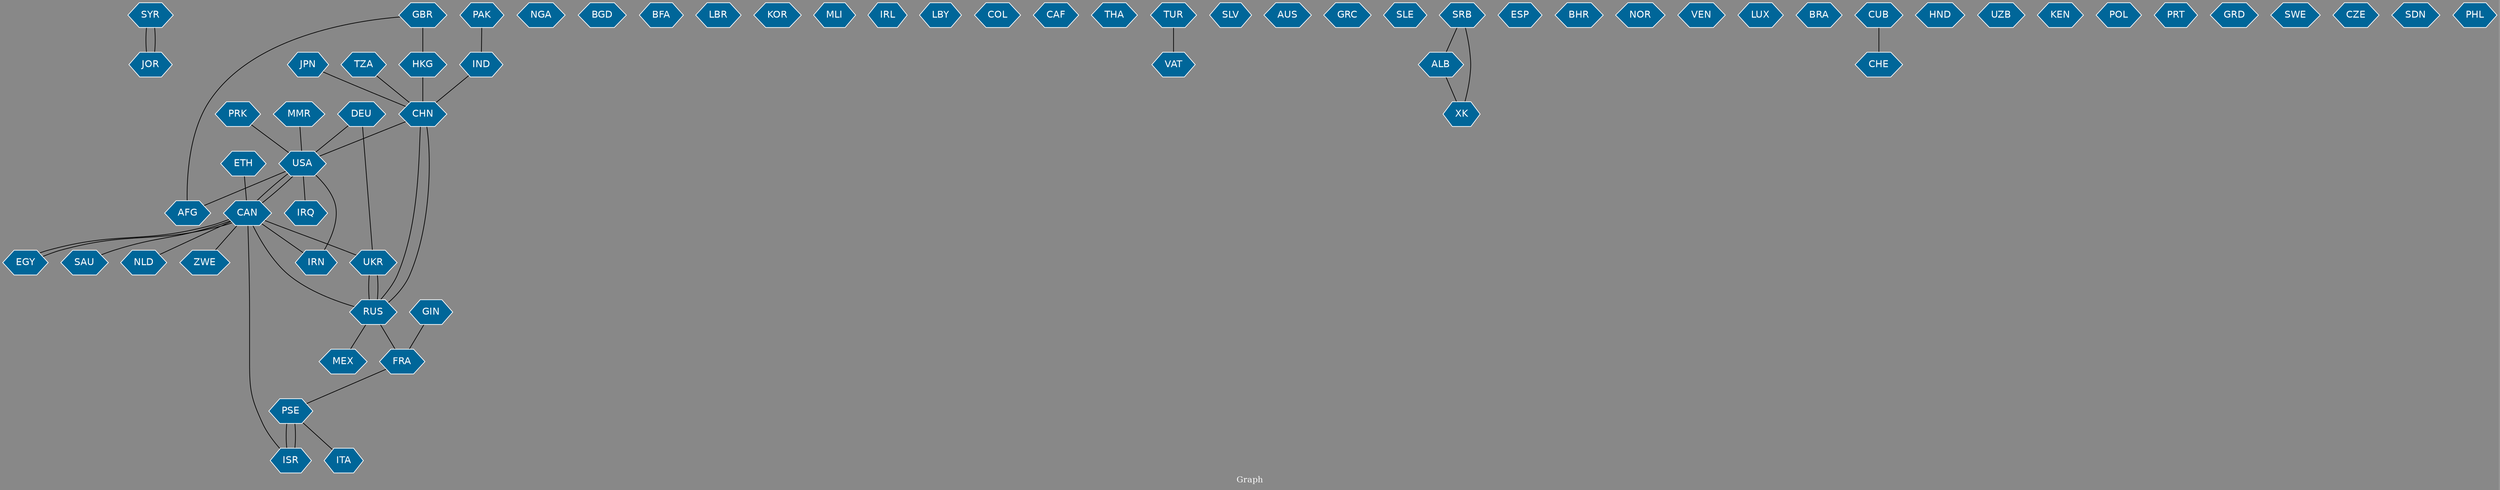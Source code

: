 // Countries together in item graph
graph {
	graph [bgcolor="#888888" fontcolor=white fontsize=12 label="Graph" outputorder=edgesfirst overlap=prism]
	node [color=white fillcolor="#006699" fontcolor=white fontname=Helvetica shape=hexagon style=filled]
	edge [arrowhead=open color=black fontcolor=white fontname=Courier fontsize=12]
		SYR [label=SYR]
		PAK [label=PAK]
		IND [label=IND]
		MEX [label=MEX]
		NGA [label=NGA]
		IRQ [label=IRQ]
		UKR [label=UKR]
		USA [label=USA]
		BGD [label=BGD]
		PSE [label=PSE]
		ITA [label=ITA]
		CHN [label=CHN]
		RUS [label=RUS]
		DEU [label=DEU]
		BFA [label=BFA]
		JOR [label=JOR]
		HKG [label=HKG]
		LBR [label=LBR]
		GBR [label=GBR]
		MMR [label=MMR]
		JPN [label=JPN]
		ISR [label=ISR]
		CAN [label=CAN]
		IRN [label=IRN]
		KOR [label=KOR]
		AFG [label=AFG]
		MLI [label=MLI]
		IRL [label=IRL]
		LBY [label=LBY]
		COL [label=COL]
		EGY [label=EGY]
		CAF [label=CAF]
		THA [label=THA]
		TUR [label=TUR]
		FRA [label=FRA]
		SAU [label=SAU]
		SLV [label=SLV]
		NLD [label=NLD]
		AUS [label=AUS]
		GRC [label=GRC]
		TZA [label=TZA]
		SLE [label=SLE]
		GIN [label=GIN]
		SRB [label=SRB]
		ALB [label=ALB]
		XK [label=XK]
		ESP [label=ESP]
		BHR [label=BHR]
		NOR [label=NOR]
		VEN [label=VEN]
		LUX [label=LUX]
		BRA [label=BRA]
		CUB [label=CUB]
		CHE [label=CHE]
		HND [label=HND]
		UZB [label=UZB]
		ZWE [label=ZWE]
		KEN [label=KEN]
		PRK [label=PRK]
		VAT [label=VAT]
		POL [label=POL]
		PRT [label=PRT]
		GRD [label=GRD]
		ETH [label=ETH]
		SWE [label=SWE]
		CZE [label=CZE]
		SDN [label=SDN]
		PHL [label=PHL]
			RUS -- MEX [weight=1]
			DEU -- UKR [weight=1]
			ISR -- PSE [weight=3]
			USA -- AFG [weight=1]
			UKR -- RUS [weight=1]
			CAN -- EGY [weight=1]
			ETH -- CAN [weight=1]
			USA -- CAN [weight=1]
			CHN -- USA [weight=1]
			CAN -- ZWE [weight=1]
			RUS -- FRA [weight=1]
			CAN -- USA [weight=1]
			CAN -- UKR [weight=1]
			SYR -- JOR [weight=1]
			ALB -- XK [weight=1]
			CAN -- NLD [weight=1]
			CAN -- IRN [weight=2]
			ISR -- CAN [weight=2]
			GBR -- AFG [weight=1]
			SRB -- ALB [weight=1]
			GBR -- HKG [weight=3]
			CUB -- CHE [weight=1]
			FRA -- PSE [weight=1]
			CAN -- RUS [weight=1]
			USA -- IRQ [weight=1]
			TUR -- VAT [weight=1]
			CHN -- RUS [weight=1]
			DEU -- USA [weight=1]
			RUS -- UKR [weight=6]
			MMR -- USA [weight=1]
			PSE -- ISR [weight=2]
			HKG -- CHN [weight=1]
			JOR -- SYR [weight=1]
			SRB -- XK [weight=1]
			JPN -- CHN [weight=1]
			IND -- CHN [weight=1]
			PAK -- IND [weight=1]
			EGY -- CAN [weight=1]
			PRK -- USA [weight=1]
			CAN -- SAU [weight=1]
			RUS -- CHN [weight=1]
			USA -- IRN [weight=1]
			GIN -- FRA [weight=1]
			TZA -- CHN [weight=1]
			PSE -- ITA [weight=1]
}